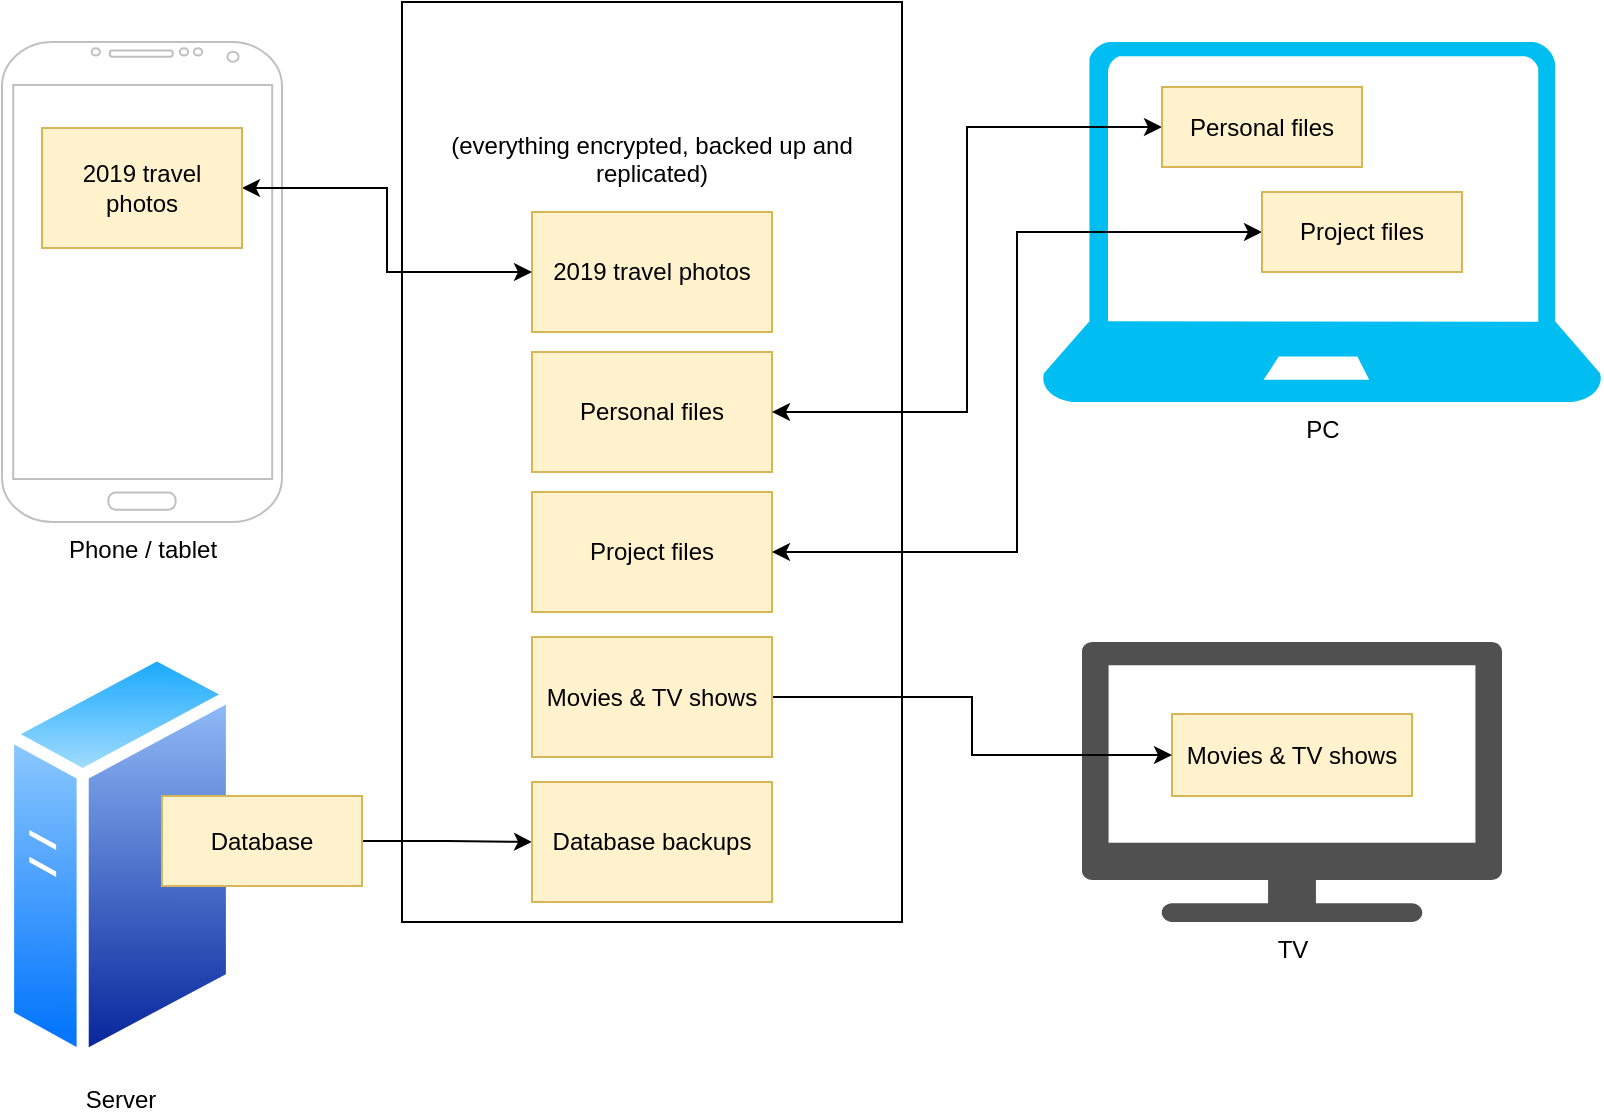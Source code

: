<mxfile version="12.4.1" type="device" pages="1"><diagram id="vz_caCf8wy6j4vKN5t_V" name="Page-1"><mxGraphModel dx="803" dy="742" grid="1" gridSize="10" guides="1" tooltips="1" connect="1" arrows="1" fold="1" page="1" pageScale="1" pageWidth="1100" pageHeight="850" math="0" shadow="0"><root><mxCell id="0"/><mxCell id="1" parent="0"/><mxCell id="OKJ6EWG-zwc1DSju4gUm-14" value="TV" style="pointerEvents=1;shadow=0;dashed=0;html=1;strokeColor=none;fillColor=#505050;labelPosition=center;verticalLabelPosition=bottom;verticalAlign=top;outlineConnect=0;align=center;shape=mxgraph.office.devices.tv;" vertex="1" parent="1"><mxGeometry x="570" y="330" width="210" height="140" as="geometry"/></mxCell><mxCell id="OKJ6EWG-zwc1DSju4gUm-1" value="Phone / tablet" style="verticalLabelPosition=bottom;verticalAlign=top;html=1;shadow=0;dashed=0;strokeWidth=1;shape=mxgraph.android.phone2;strokeColor=#c0c0c0;" vertex="1" parent="1"><mxGeometry x="30" y="30" width="140" height="240" as="geometry"/></mxCell><mxCell id="OKJ6EWG-zwc1DSju4gUm-2" value="PC" style="verticalLabelPosition=bottom;html=1;verticalAlign=top;align=center;strokeColor=none;fillColor=#00BEF2;shape=mxgraph.azure.laptop;pointerEvents=1;" vertex="1" parent="1"><mxGeometry x="550" y="30" width="280" height="180" as="geometry"/></mxCell><mxCell id="OKJ6EWG-zwc1DSju4gUm-3" value="&lt;br&gt;&lt;br&gt;&lt;br&gt;&lt;br&gt;(everything encrypted, backed up and replicated)" style="rounded=0;whiteSpace=wrap;html=1;verticalAlign=top;" vertex="1" parent="1"><mxGeometry x="230" y="10" width="250" height="460" as="geometry"/></mxCell><mxCell id="OKJ6EWG-zwc1DSju4gUm-4" value="2019 travel photos" style="rounded=0;whiteSpace=wrap;html=1;fillColor=#fff2cc;strokeColor=#d6b656;" vertex="1" parent="1"><mxGeometry x="295" y="115" width="120" height="60" as="geometry"/></mxCell><mxCell id="OKJ6EWG-zwc1DSju4gUm-5" value="Personal files" style="rounded=0;whiteSpace=wrap;html=1;fillColor=#fff2cc;strokeColor=#d6b656;" vertex="1" parent="1"><mxGeometry x="295" y="185" width="120" height="60" as="geometry"/></mxCell><mxCell id="OKJ6EWG-zwc1DSju4gUm-6" value="Project files" style="rounded=0;whiteSpace=wrap;html=1;fillColor=#fff2cc;strokeColor=#d6b656;" vertex="1" parent="1"><mxGeometry x="295" y="255" width="120" height="60" as="geometry"/></mxCell><mxCell id="OKJ6EWG-zwc1DSju4gUm-10" value="Server" style="aspect=fixed;perimeter=ellipsePerimeter;html=1;align=center;shadow=0;dashed=0;spacingTop=3;image;image=img/lib/active_directory/generic_server.svg;" vertex="1" parent="1"><mxGeometry x="30" y="332" width="118" height="210" as="geometry"/></mxCell><mxCell id="OKJ6EWG-zwc1DSju4gUm-21" style="edgeStyle=orthogonalEdgeStyle;rounded=0;orthogonalLoop=1;jettySize=auto;html=1;exitX=1;exitY=0.5;exitDx=0;exitDy=0;entryX=0;entryY=0.5;entryDx=0;entryDy=0;startArrow=classic;startFill=1;" edge="1" parent="1" source="OKJ6EWG-zwc1DSju4gUm-11" target="OKJ6EWG-zwc1DSju4gUm-4"><mxGeometry relative="1" as="geometry"/></mxCell><mxCell id="OKJ6EWG-zwc1DSju4gUm-11" value="2019 travel photos" style="rounded=0;whiteSpace=wrap;html=1;fillColor=#fff2cc;strokeColor=#d6b656;" vertex="1" parent="1"><mxGeometry x="50" y="73" width="100" height="60" as="geometry"/></mxCell><mxCell id="OKJ6EWG-zwc1DSju4gUm-12" value="Movies &amp;amp; TV shows" style="rounded=0;whiteSpace=wrap;html=1;fillColor=#fff2cc;strokeColor=#d6b656;" vertex="1" parent="1"><mxGeometry x="615" y="366" width="120" height="41" as="geometry"/></mxCell><mxCell id="OKJ6EWG-zwc1DSju4gUm-25" style="edgeStyle=orthogonalEdgeStyle;rounded=0;orthogonalLoop=1;jettySize=auto;html=1;exitX=1;exitY=0.5;exitDx=0;exitDy=0;entryX=0;entryY=0.5;entryDx=0;entryDy=0;" edge="1" parent="1" source="OKJ6EWG-zwc1DSju4gUm-13" target="OKJ6EWG-zwc1DSju4gUm-18"><mxGeometry relative="1" as="geometry"/></mxCell><mxCell id="OKJ6EWG-zwc1DSju4gUm-13" value="Database" style="rounded=0;whiteSpace=wrap;html=1;fillColor=#fff2cc;strokeColor=#d6b656;" vertex="1" parent="1"><mxGeometry x="110" y="407" width="100" height="45" as="geometry"/></mxCell><mxCell id="OKJ6EWG-zwc1DSju4gUm-22" style="edgeStyle=orthogonalEdgeStyle;rounded=0;orthogonalLoop=1;jettySize=auto;html=1;exitX=0;exitY=0.5;exitDx=0;exitDy=0;entryX=1;entryY=0.5;entryDx=0;entryDy=0;startArrow=classic;startFill=1;" edge="1" parent="1" source="OKJ6EWG-zwc1DSju4gUm-15" target="OKJ6EWG-zwc1DSju4gUm-5"><mxGeometry relative="1" as="geometry"/></mxCell><mxCell id="OKJ6EWG-zwc1DSju4gUm-15" value="Personal files" style="rounded=0;whiteSpace=wrap;html=1;fillColor=#fff2cc;strokeColor=#d6b656;" vertex="1" parent="1"><mxGeometry x="610" y="52.5" width="100" height="40" as="geometry"/></mxCell><mxCell id="OKJ6EWG-zwc1DSju4gUm-23" style="edgeStyle=orthogonalEdgeStyle;rounded=0;orthogonalLoop=1;jettySize=auto;html=1;exitX=0;exitY=0.5;exitDx=0;exitDy=0;entryX=1;entryY=0.5;entryDx=0;entryDy=0;strokeColor=#000000;startArrow=classic;startFill=1;" edge="1" parent="1" source="OKJ6EWG-zwc1DSju4gUm-16" target="OKJ6EWG-zwc1DSju4gUm-6"><mxGeometry relative="1" as="geometry"/></mxCell><mxCell id="OKJ6EWG-zwc1DSju4gUm-16" value="Project files" style="rounded=0;whiteSpace=wrap;html=1;fillColor=#fff2cc;strokeColor=#d6b656;" vertex="1" parent="1"><mxGeometry x="660" y="105" width="100" height="40" as="geometry"/></mxCell><mxCell id="OKJ6EWG-zwc1DSju4gUm-27" style="edgeStyle=orthogonalEdgeStyle;rounded=0;orthogonalLoop=1;jettySize=auto;html=1;exitX=1;exitY=0.5;exitDx=0;exitDy=0;entryX=0;entryY=0.5;entryDx=0;entryDy=0;" edge="1" parent="1" source="OKJ6EWG-zwc1DSju4gUm-17" target="OKJ6EWG-zwc1DSju4gUm-12"><mxGeometry relative="1" as="geometry"/></mxCell><mxCell id="OKJ6EWG-zwc1DSju4gUm-17" value="Movies &amp;amp; TV shows" style="rounded=0;whiteSpace=wrap;html=1;fillColor=#fff2cc;strokeColor=#d6b656;" vertex="1" parent="1"><mxGeometry x="295" y="327.5" width="120" height="60" as="geometry"/></mxCell><mxCell id="OKJ6EWG-zwc1DSju4gUm-18" value="Database backups" style="rounded=0;whiteSpace=wrap;html=1;fillColor=#fff2cc;strokeColor=#d6b656;" vertex="1" parent="1"><mxGeometry x="295" y="400" width="120" height="60" as="geometry"/></mxCell><mxCell id="OKJ6EWG-zwc1DSju4gUm-26" value="" style="shape=image;verticalLabelPosition=bottom;labelBackgroundColor=#ffffff;verticalAlign=top;aspect=fixed;imageAspect=0;image=https://github.com/function61/varasto/raw/master/docs/logo-readme.png;" vertex="1" parent="1"><mxGeometry x="247" y="13" width="216" height="60" as="geometry"/></mxCell></root></mxGraphModel></diagram></mxfile>
